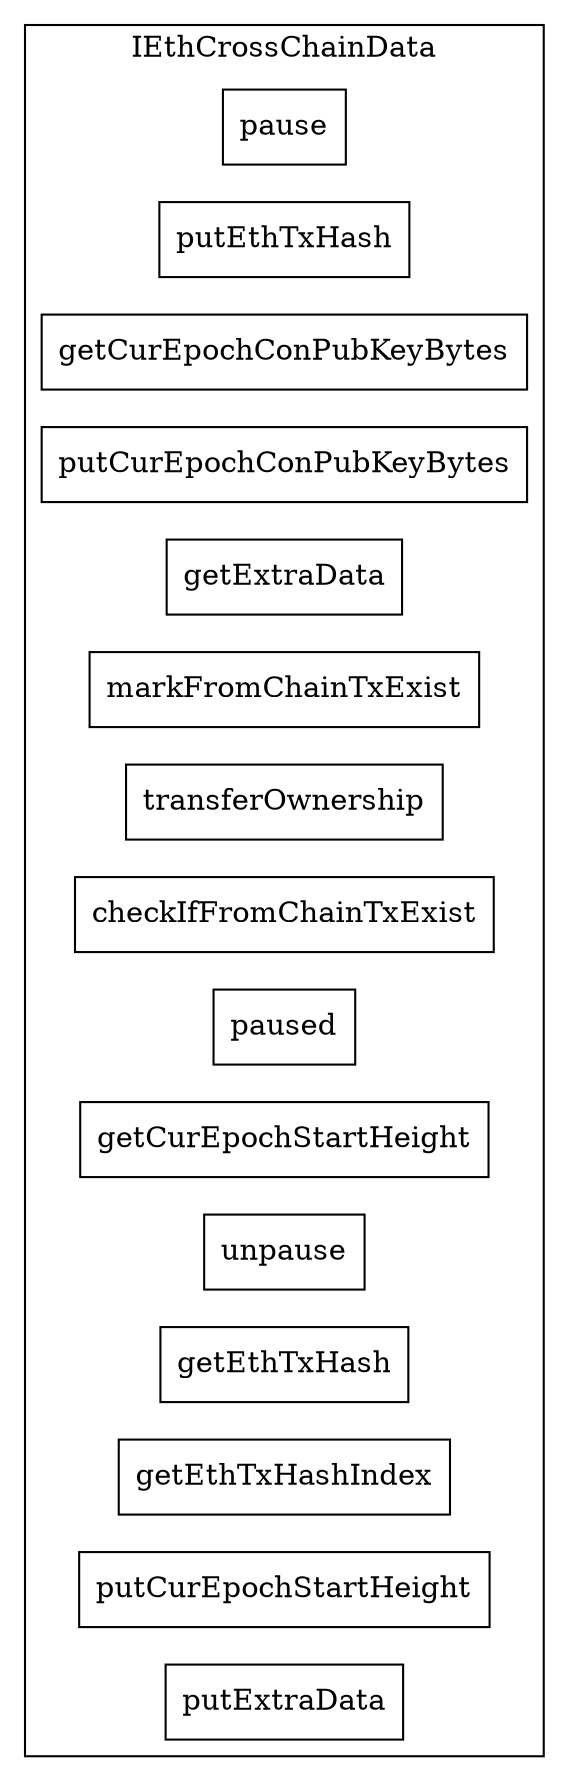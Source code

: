strict digraph {
rankdir="LR"
node [shape=box]
subgraph cluster_806_IEthCrossChainData {
label = "IEthCrossChainData"
"806_pause" [label="pause"]
"806_putEthTxHash" [label="putEthTxHash"]
"806_getCurEpochConPubKeyBytes" [label="getCurEpochConPubKeyBytes"]
"806_putCurEpochConPubKeyBytes" [label="putCurEpochConPubKeyBytes"]
"806_getExtraData" [label="getExtraData"]
"806_markFromChainTxExist" [label="markFromChainTxExist"]
"806_transferOwnership" [label="transferOwnership"]
"806_checkIfFromChainTxExist" [label="checkIfFromChainTxExist"]
"806_paused" [label="paused"]
"806_getCurEpochStartHeight" [label="getCurEpochStartHeight"]
"806_unpause" [label="unpause"]
"806_getEthTxHash" [label="getEthTxHash"]
"806_getEthTxHashIndex" [label="getEthTxHashIndex"]
"806_putCurEpochStartHeight" [label="putCurEpochStartHeight"]
"806_putExtraData" [label="putExtraData"]
}subgraph cluster_solidity {
label = "[Solidity]"
}
}